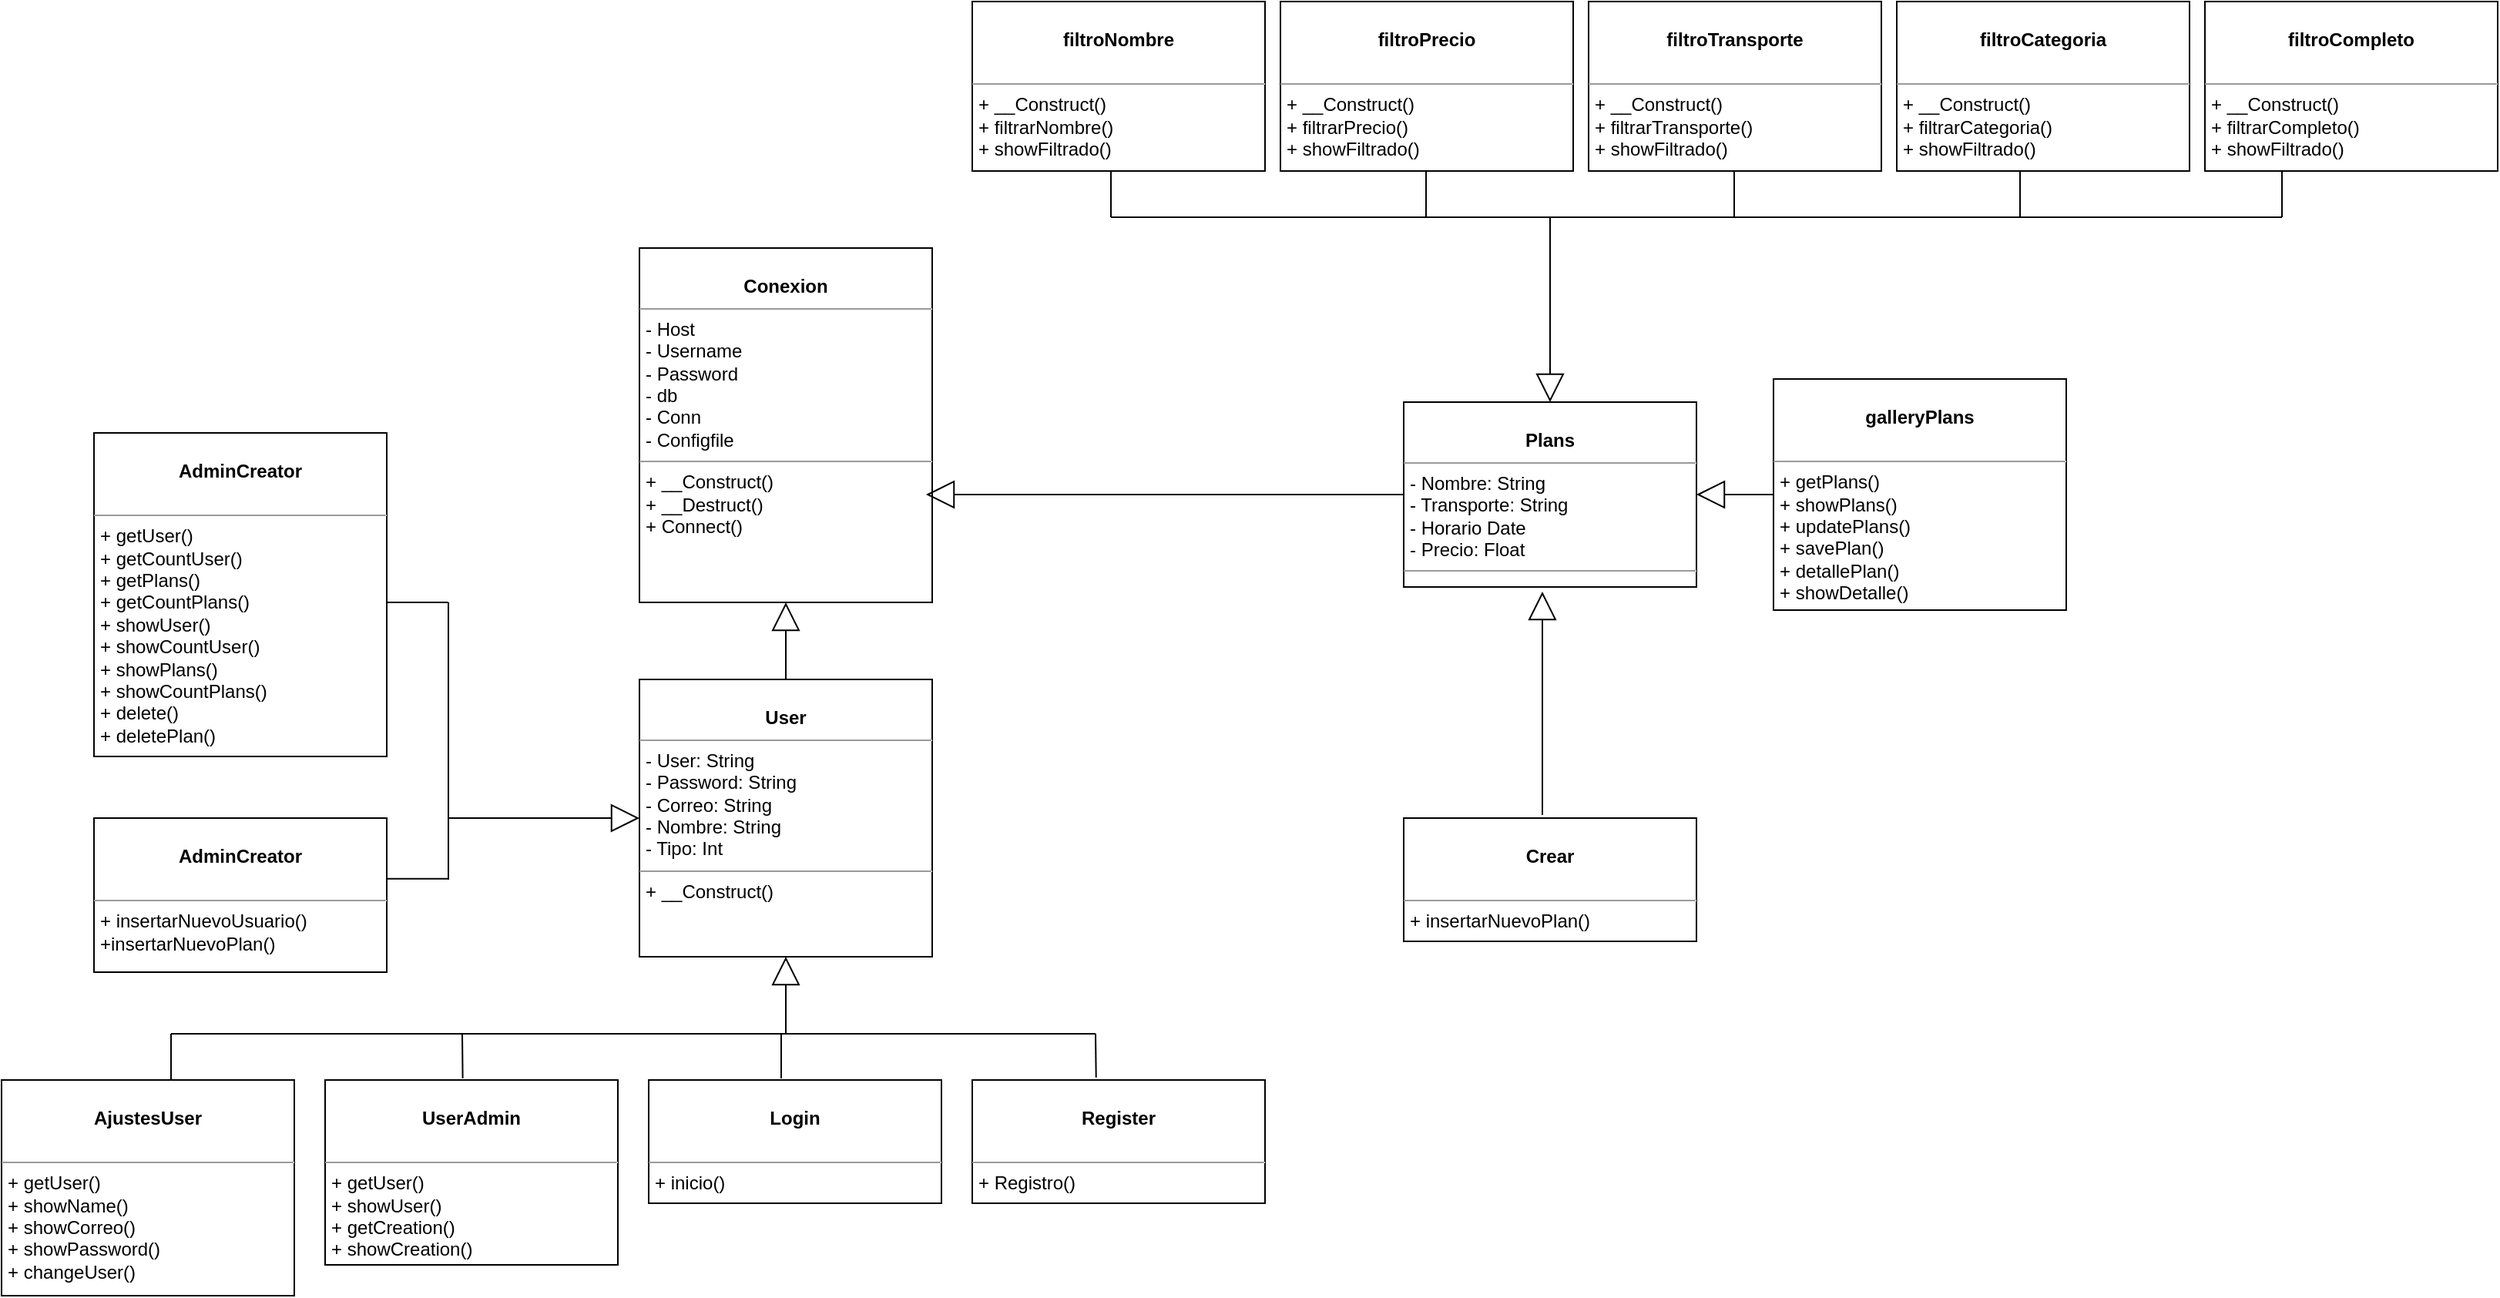 <mxfile version="14.7.0" type="device"><diagram id="3iCQcUYoQrKotWl5Fqi7" name="Page-1"><mxGraphModel dx="2926" dy="1197" grid="1" gridSize="10" guides="1" tooltips="1" connect="1" arrows="1" fold="1" page="1" pageScale="1" pageWidth="583" pageHeight="827" math="0" shadow="0"><root><mxCell id="0"/><mxCell id="1" parent="0"/><mxCell id="4jcvs5i4MNcyBwaAcu1I-1" value="&lt;p style=&quot;margin: 0px ; margin-top: 4px ; text-align: center&quot;&gt;&lt;br&gt;&lt;b&gt;Login&lt;/b&gt;&lt;/p&gt;&lt;p style=&quot;margin: 0px ; margin-left: 4px&quot;&gt;&lt;br&gt;&lt;/p&gt;&lt;hr size=&quot;1&quot;&gt;&lt;p style=&quot;margin: 0px ; margin-left: 4px&quot;&gt;+ inicio()&lt;br&gt;&lt;/p&gt;" style="verticalAlign=top;align=left;overflow=fill;fontSize=12;fontFamily=Helvetica;html=1;" parent="1" vertex="1"><mxGeometry x="230" y="820" width="190" height="80" as="geometry"/></mxCell><mxCell id="4jcvs5i4MNcyBwaAcu1I-2" value="&lt;p style=&quot;margin: 0px ; margin-top: 4px ; text-align: center&quot;&gt;&lt;br&gt;&lt;b&gt;Register&lt;/b&gt;&lt;/p&gt;&lt;p style=&quot;margin: 0px ; margin-left: 4px&quot;&gt;&lt;br&gt;&lt;/p&gt;&lt;hr size=&quot;1&quot;&gt;&lt;p style=&quot;margin: 0px ; margin-left: 4px&quot;&gt;+ Registro()&lt;/p&gt;" style="verticalAlign=top;align=left;overflow=fill;fontSize=12;fontFamily=Helvetica;html=1;" parent="1" vertex="1"><mxGeometry x="440" y="820" width="190" height="80" as="geometry"/></mxCell><mxCell id="4jcvs5i4MNcyBwaAcu1I-3" value="&lt;p style=&quot;margin: 0px ; margin-top: 4px ; text-align: center&quot;&gt;&lt;br&gt;&lt;b&gt;User&lt;/b&gt;&lt;/p&gt;&lt;hr size=&quot;1&quot;&gt;&lt;p style=&quot;margin: 0px ; margin-left: 4px&quot;&gt;- User: String&lt;br&gt;- Password: String&lt;/p&gt;&lt;p style=&quot;margin: 0px ; margin-left: 4px&quot;&gt;- Correo: String&lt;/p&gt;&lt;p style=&quot;margin: 0px ; margin-left: 4px&quot;&gt;- Nombre: String&lt;/p&gt;&lt;p style=&quot;margin: 0px ; margin-left: 4px&quot;&gt;- Tipo: Int&lt;/p&gt;&lt;hr size=&quot;1&quot;&gt;&lt;p style=&quot;margin: 0px ; margin-left: 4px&quot;&gt;+ __Construct()&lt;/p&gt;" style="verticalAlign=top;align=left;overflow=fill;fontSize=12;fontFamily=Helvetica;html=1;" parent="1" vertex="1"><mxGeometry x="224" y="560" width="190" height="180" as="geometry"/></mxCell><mxCell id="4jcvs5i4MNcyBwaAcu1I-4" value="&lt;p style=&quot;margin: 0px ; margin-top: 4px ; text-align: center&quot;&gt;&lt;br&gt;&lt;b&gt;Conexion&lt;/b&gt;&lt;/p&gt;&lt;hr size=&quot;1&quot;&gt;&lt;p style=&quot;margin: 0px ; margin-left: 4px&quot;&gt;- Host&lt;br&gt;- Username&lt;/p&gt;&lt;p style=&quot;margin: 0px ; margin-left: 4px&quot;&gt;- Password&lt;/p&gt;&lt;p style=&quot;margin: 0px ; margin-left: 4px&quot;&gt;- db&lt;/p&gt;&lt;p style=&quot;margin: 0px ; margin-left: 4px&quot;&gt;- Conn&lt;/p&gt;&lt;p style=&quot;margin: 0px ; margin-left: 4px&quot;&gt;- Configfile&lt;/p&gt;&lt;hr size=&quot;1&quot;&gt;&lt;p style=&quot;margin: 0px ; margin-left: 4px&quot;&gt;+ __Construct()&lt;br&gt;+ __Destruct()&lt;/p&gt;&lt;p style=&quot;margin: 0px ; margin-left: 4px&quot;&gt;+ Connect()&lt;/p&gt;&lt;p style=&quot;margin: 0px ; margin-left: 4px&quot;&gt;&lt;br&gt;&lt;/p&gt;" style="verticalAlign=top;align=left;overflow=fill;fontSize=12;fontFamily=Helvetica;html=1;" parent="1" vertex="1"><mxGeometry x="224" y="280" width="190" height="230" as="geometry"/></mxCell><mxCell id="4jcvs5i4MNcyBwaAcu1I-5" value="" style="endArrow=block;endSize=16;endFill=0;html=1;exitX=0.5;exitY=0;exitDx=0;exitDy=0;entryX=0.5;entryY=1;entryDx=0;entryDy=0;" parent="1" source="4jcvs5i4MNcyBwaAcu1I-3" target="4jcvs5i4MNcyBwaAcu1I-4" edge="1"><mxGeometry width="160" relative="1" as="geometry"><mxPoint x="550" y="550.5" as="sourcePoint"/><mxPoint x="490" y="500" as="targetPoint"/></mxGeometry></mxCell><mxCell id="4jcvs5i4MNcyBwaAcu1I-7" value="" style="endArrow=block;endSize=16;endFill=0;html=1;entryX=0.5;entryY=1;entryDx=0;entryDy=0;" parent="1" target="4jcvs5i4MNcyBwaAcu1I-3" edge="1"><mxGeometry x="0.009" y="15" width="160" relative="1" as="geometry"><mxPoint x="319" y="790" as="sourcePoint"/><mxPoint x="264" y="712" as="targetPoint"/><mxPoint as="offset"/></mxGeometry></mxCell><mxCell id="4jcvs5i4MNcyBwaAcu1I-11" value="&lt;p style=&quot;margin: 0px ; margin-top: 4px ; text-align: center&quot;&gt;&lt;br&gt;&lt;b&gt;Plans&lt;/b&gt;&lt;/p&gt;&lt;hr size=&quot;1&quot;&gt;&lt;p style=&quot;margin: 0px ; margin-left: 4px&quot;&gt;- Nombre: String&lt;/p&gt;&lt;p style=&quot;margin: 0px ; margin-left: 4px&quot;&gt;- Transporte: String&lt;br&gt;- Horario Date&lt;/p&gt;&lt;p style=&quot;margin: 0px ; margin-left: 4px&quot;&gt;- Precio: Float&lt;/p&gt;&lt;hr size=&quot;1&quot;&gt;&lt;p style=&quot;margin: 0px ; margin-left: 4px&quot;&gt;&lt;br&gt;&lt;/p&gt;&lt;p style=&quot;margin: 0px ; margin-left: 4px&quot;&gt;&lt;br&gt;&lt;/p&gt;&lt;p style=&quot;margin: 0px ; margin-left: 4px&quot;&gt;&lt;br&gt;&lt;/p&gt;" style="verticalAlign=top;align=left;overflow=fill;fontSize=12;fontFamily=Helvetica;html=1;" parent="1" vertex="1"><mxGeometry x="720" y="380" width="190" height="120" as="geometry"/></mxCell><mxCell id="4jcvs5i4MNcyBwaAcu1I-12" value="" style="endArrow=block;endSize=16;endFill=0;html=1;exitX=0;exitY=0.5;exitDx=0;exitDy=0;" parent="1" source="4jcvs5i4MNcyBwaAcu1I-11" edge="1"><mxGeometry width="160" relative="1" as="geometry"><mxPoint x="329" y="580.5" as="sourcePoint"/><mxPoint x="410" y="440" as="targetPoint"/></mxGeometry></mxCell><mxCell id="4jcvs5i4MNcyBwaAcu1I-13" value="" style="endArrow=block;endSize=16;endFill=0;html=1;" parent="1" edge="1"><mxGeometry width="160" relative="1" as="geometry"><mxPoint x="810" y="648" as="sourcePoint"/><mxPoint x="810" y="503" as="targetPoint"/><Array as="points"/></mxGeometry></mxCell><mxCell id="4jcvs5i4MNcyBwaAcu1I-15" value="&lt;p style=&quot;margin: 0px ; margin-top: 4px ; text-align: center&quot;&gt;&lt;br&gt;&lt;b&gt;UserAdmin&lt;/b&gt;&lt;/p&gt;&lt;p style=&quot;margin: 0px ; margin-left: 4px&quot;&gt;&lt;br&gt;&lt;/p&gt;&lt;hr size=&quot;1&quot;&gt;&lt;p style=&quot;margin: 0px ; margin-left: 4px&quot;&gt;+ getUser()&lt;br&gt;+ showUser()&lt;/p&gt;&lt;p style=&quot;margin: 0px ; margin-left: 4px&quot;&gt;+ getCreation()&lt;br&gt;&lt;/p&gt;&lt;p style=&quot;margin: 0px ; margin-left: 4px&quot;&gt;+ showCreation()&lt;/p&gt;" style="verticalAlign=top;align=left;overflow=fill;fontSize=12;fontFamily=Helvetica;html=1;" parent="1" vertex="1"><mxGeometry x="20" y="820" width="190" height="120" as="geometry"/></mxCell><mxCell id="4jcvs5i4MNcyBwaAcu1I-18" value="" style="endArrow=block;endSize=16;endFill=0;html=1;entryX=1;entryY=0.5;entryDx=0;entryDy=0;exitX=0;exitY=0.5;exitDx=0;exitDy=0;" parent="1" target="4jcvs5i4MNcyBwaAcu1I-11" edge="1"><mxGeometry width="160" relative="1" as="geometry"><mxPoint x="960" y="440" as="sourcePoint"/><mxPoint x="770.09" y="513" as="targetPoint"/></mxGeometry></mxCell><mxCell id="4jcvs5i4MNcyBwaAcu1I-19" value="" style="endArrow=none;html=1;" parent="1" edge="1"><mxGeometry width="50" height="50" relative="1" as="geometry"><mxPoint x="-80" y="790" as="sourcePoint"/><mxPoint x="520" y="790" as="targetPoint"/></mxGeometry></mxCell><mxCell id="4jcvs5i4MNcyBwaAcu1I-20" value="" style="endArrow=none;html=1;exitX=0.47;exitY=-0.009;exitDx=0;exitDy=0;exitPerimeter=0;" parent="1" source="4jcvs5i4MNcyBwaAcu1I-15" edge="1"><mxGeometry width="50" height="50" relative="1" as="geometry"><mxPoint x="560" y="670" as="sourcePoint"/><mxPoint x="109" y="790" as="targetPoint"/></mxGeometry></mxCell><mxCell id="4jcvs5i4MNcyBwaAcu1I-21" value="" style="endArrow=none;html=1;" parent="1" edge="1"><mxGeometry width="50" height="50" relative="1" as="geometry"><mxPoint x="316" y="819" as="sourcePoint"/><mxPoint x="316" y="790" as="targetPoint"/><Array as="points"><mxPoint x="316" y="800"/></Array></mxGeometry></mxCell><mxCell id="4jcvs5i4MNcyBwaAcu1I-22" value="" style="endArrow=none;html=1;exitX=0.423;exitY=-0.021;exitDx=0;exitDy=0;exitPerimeter=0;" parent="1" source="4jcvs5i4MNcyBwaAcu1I-2" edge="1"><mxGeometry width="50" height="50" relative="1" as="geometry"><mxPoint x="335.0" y="830" as="sourcePoint"/><mxPoint x="520" y="790" as="targetPoint"/></mxGeometry></mxCell><mxCell id="y-iv1Cpzt4IbOJT2AAcd-1" value="" style="endArrow=block;endSize=16;endFill=0;html=1;entryX=0.5;entryY=0;entryDx=0;entryDy=0;" edge="1" parent="1" target="4jcvs5i4MNcyBwaAcu1I-11"><mxGeometry width="160" relative="1" as="geometry"><mxPoint x="815" y="260" as="sourcePoint"/><mxPoint x="872.5" y="510.0" as="targetPoint"/></mxGeometry></mxCell><mxCell id="y-iv1Cpzt4IbOJT2AAcd-2" value="" style="endArrow=block;endSize=16;endFill=0;html=1;entryX=0;entryY=0.5;entryDx=0;entryDy=0;" edge="1" parent="1" target="4jcvs5i4MNcyBwaAcu1I-3"><mxGeometry width="160" relative="1" as="geometry"><mxPoint x="100" y="650" as="sourcePoint"/><mxPoint x="825" y="390" as="targetPoint"/></mxGeometry></mxCell><mxCell id="y-iv1Cpzt4IbOJT2AAcd-3" value="&lt;p style=&quot;margin: 0px ; margin-top: 4px ; text-align: center&quot;&gt;&lt;br&gt;&lt;b&gt;AjustesUser&lt;/b&gt;&lt;/p&gt;&lt;p style=&quot;margin: 0px ; margin-left: 4px&quot;&gt;&lt;br&gt;&lt;/p&gt;&lt;hr size=&quot;1&quot;&gt;&lt;p style=&quot;margin: 0px ; margin-left: 4px&quot;&gt;+ getUser()&lt;br&gt;&lt;/p&gt;&lt;p style=&quot;margin: 0px ; margin-left: 4px&quot;&gt;+ showName()&lt;/p&gt;&lt;p style=&quot;margin: 0px ; margin-left: 4px&quot;&gt;+ showCorreo()&lt;/p&gt;&lt;p style=&quot;margin: 0px ; margin-left: 4px&quot;&gt;+ showPassword()&lt;/p&gt;&lt;p style=&quot;margin: 0px ; margin-left: 4px&quot;&gt;+ changeUser()&lt;/p&gt;" style="verticalAlign=top;align=left;overflow=fill;fontSize=12;fontFamily=Helvetica;html=1;" vertex="1" parent="1"><mxGeometry x="-190" y="820" width="190" height="140" as="geometry"/></mxCell><mxCell id="y-iv1Cpzt4IbOJT2AAcd-4" value="" style="endArrow=none;html=1;" edge="1" parent="1"><mxGeometry width="50" height="50" relative="1" as="geometry"><mxPoint x="-80" y="820" as="sourcePoint"/><mxPoint x="-80" y="790" as="targetPoint"/></mxGeometry></mxCell><mxCell id="y-iv1Cpzt4IbOJT2AAcd-5" value="" style="endArrow=none;html=1;" edge="1" parent="1"><mxGeometry width="50" height="50" relative="1" as="geometry"><mxPoint x="100" y="690" as="sourcePoint"/><mxPoint x="100" y="510" as="targetPoint"/><Array as="points"><mxPoint x="100" y="610"/></Array></mxGeometry></mxCell><mxCell id="y-iv1Cpzt4IbOJT2AAcd-6" value="" style="endArrow=none;html=1;" edge="1" parent="1"><mxGeometry width="50" height="50" relative="1" as="geometry"><mxPoint x="100" y="689.41" as="sourcePoint"/><mxPoint x="60" y="689.41" as="targetPoint"/></mxGeometry></mxCell><mxCell id="y-iv1Cpzt4IbOJT2AAcd-7" value="&lt;p style=&quot;margin: 0px ; margin-top: 4px ; text-align: center&quot;&gt;&lt;br&gt;&lt;b&gt;AdminCreator&lt;/b&gt;&lt;/p&gt;&lt;p style=&quot;margin: 0px ; margin-left: 4px&quot;&gt;&lt;br&gt;&lt;/p&gt;&lt;hr size=&quot;1&quot;&gt;&lt;p style=&quot;margin: 0px ; margin-left: 4px&quot;&gt;+ insertarNuevoUsuario()&lt;/p&gt;&lt;p style=&quot;margin: 0px ; margin-left: 4px&quot;&gt;+insertarNuevoPlan()&lt;/p&gt;" style="verticalAlign=top;align=left;overflow=fill;fontSize=12;fontFamily=Helvetica;html=1;" vertex="1" parent="1"><mxGeometry x="-130" y="650" width="190" height="100" as="geometry"/></mxCell><mxCell id="y-iv1Cpzt4IbOJT2AAcd-8" value="&lt;p style=&quot;margin: 0px ; margin-top: 4px ; text-align: center&quot;&gt;&lt;br&gt;&lt;b&gt;AdminCreator&lt;/b&gt;&lt;/p&gt;&lt;p style=&quot;margin: 0px ; margin-left: 4px&quot;&gt;&lt;br&gt;&lt;/p&gt;&lt;hr size=&quot;1&quot;&gt;&lt;p style=&quot;margin: 0px ; margin-left: 4px&quot;&gt;+ getUser()&lt;/p&gt;&lt;p style=&quot;margin: 0px ; margin-left: 4px&quot;&gt;+ getCountUser()&lt;/p&gt;&lt;p style=&quot;margin: 0px ; margin-left: 4px&quot;&gt;+ getPlans()&lt;/p&gt;&lt;p style=&quot;margin: 0px ; margin-left: 4px&quot;&gt;+ getCountPlans()&lt;/p&gt;&lt;p style=&quot;margin: 0px ; margin-left: 4px&quot;&gt;+ showUser()&lt;/p&gt;&lt;p style=&quot;margin: 0px ; margin-left: 4px&quot;&gt;+ showCountUser()&lt;/p&gt;&lt;p style=&quot;margin: 0px ; margin-left: 4px&quot;&gt;+ showPlans()&lt;/p&gt;&lt;p style=&quot;margin: 0px ; margin-left: 4px&quot;&gt;+ showCountPlans()&lt;/p&gt;&lt;p style=&quot;margin: 0px ; margin-left: 4px&quot;&gt;+ delete()&lt;/p&gt;&lt;p style=&quot;margin: 0px ; margin-left: 4px&quot;&gt;+ deletePlan()&lt;/p&gt;&lt;p style=&quot;margin: 0px ; margin-left: 4px&quot;&gt;&lt;br&gt;&lt;/p&gt;" style="verticalAlign=top;align=left;overflow=fill;fontSize=12;fontFamily=Helvetica;html=1;" vertex="1" parent="1"><mxGeometry x="-130" y="400" width="190" height="210" as="geometry"/></mxCell><mxCell id="y-iv1Cpzt4IbOJT2AAcd-9" value="" style="endArrow=none;html=1;" edge="1" parent="1"><mxGeometry width="50" height="50" relative="1" as="geometry"><mxPoint x="100" y="510.0" as="sourcePoint"/><mxPoint x="60" y="510.0" as="targetPoint"/></mxGeometry></mxCell><mxCell id="y-iv1Cpzt4IbOJT2AAcd-10" value="" style="endArrow=none;html=1;" edge="1" parent="1"><mxGeometry width="50" height="50" relative="1" as="geometry"><mxPoint x="530" y="260" as="sourcePoint"/><mxPoint x="1290" y="260" as="targetPoint"/><Array as="points"/></mxGeometry></mxCell><mxCell id="y-iv1Cpzt4IbOJT2AAcd-12" value="" style="endArrow=none;html=1;" edge="1" parent="1"><mxGeometry width="50" height="50" relative="1" as="geometry"><mxPoint x="530" y="260" as="sourcePoint"/><mxPoint x="530" y="230" as="targetPoint"/><Array as="points"><mxPoint x="530" y="240"/></Array></mxGeometry></mxCell><mxCell id="y-iv1Cpzt4IbOJT2AAcd-14" value="&lt;p style=&quot;margin: 0px ; margin-top: 4px ; text-align: center&quot;&gt;&lt;br&gt;&lt;b&gt;filtroNombre&lt;/b&gt;&lt;/p&gt;&lt;p style=&quot;margin: 0px ; margin-left: 4px&quot;&gt;&lt;br&gt;&lt;/p&gt;&lt;hr size=&quot;1&quot;&gt;&lt;p style=&quot;margin: 0px ; margin-left: 4px&quot;&gt;+ __Construct()&lt;br&gt;&lt;/p&gt;&lt;p style=&quot;margin: 0px ; margin-left: 4px&quot;&gt;+ filtrarNombre()&lt;/p&gt;&lt;p style=&quot;margin: 0px ; margin-left: 4px&quot;&gt;+ showFiltrado()&lt;/p&gt;" style="verticalAlign=top;align=left;overflow=fill;fontSize=12;fontFamily=Helvetica;html=1;" vertex="1" parent="1"><mxGeometry x="440" y="120" width="190" height="110" as="geometry"/></mxCell><mxCell id="y-iv1Cpzt4IbOJT2AAcd-16" value="&lt;p style=&quot;margin: 0px ; margin-top: 4px ; text-align: center&quot;&gt;&lt;br&gt;&lt;b&gt;filtroPrecio&lt;/b&gt;&lt;/p&gt;&lt;p style=&quot;margin: 0px ; margin-left: 4px&quot;&gt;&lt;br&gt;&lt;/p&gt;&lt;hr size=&quot;1&quot;&gt;&lt;p style=&quot;margin: 0px ; margin-left: 4px&quot;&gt;+ __Construct()&lt;br&gt;&lt;/p&gt;&lt;p style=&quot;margin: 0px ; margin-left: 4px&quot;&gt;+ filtrarPrecio()&lt;/p&gt;&lt;p style=&quot;margin: 0px ; margin-left: 4px&quot;&gt;+ showFiltrado()&lt;/p&gt;" style="verticalAlign=top;align=left;overflow=fill;fontSize=12;fontFamily=Helvetica;html=1;" vertex="1" parent="1"><mxGeometry x="640" y="120" width="190" height="110" as="geometry"/></mxCell><mxCell id="y-iv1Cpzt4IbOJT2AAcd-17" value="" style="endArrow=none;html=1;" edge="1" parent="1"><mxGeometry width="50" height="50" relative="1" as="geometry"><mxPoint x="734.5" y="260" as="sourcePoint"/><mxPoint x="734.5" y="230" as="targetPoint"/><Array as="points"><mxPoint x="734.5" y="240"/></Array></mxGeometry></mxCell><mxCell id="y-iv1Cpzt4IbOJT2AAcd-18" value="&lt;p style=&quot;margin: 0px ; margin-top: 4px ; text-align: center&quot;&gt;&lt;br&gt;&lt;b&gt;filtroTransporte&lt;/b&gt;&lt;/p&gt;&lt;p style=&quot;margin: 0px ; margin-left: 4px&quot;&gt;&lt;br&gt;&lt;/p&gt;&lt;hr size=&quot;1&quot;&gt;&lt;p style=&quot;margin: 0px ; margin-left: 4px&quot;&gt;+ __Construct()&lt;br&gt;&lt;/p&gt;&lt;p style=&quot;margin: 0px ; margin-left: 4px&quot;&gt;+ filtrarTransporte()&lt;/p&gt;&lt;p style=&quot;margin: 0px ; margin-left: 4px&quot;&gt;+ showFiltrado()&lt;/p&gt;" style="verticalAlign=top;align=left;overflow=fill;fontSize=12;fontFamily=Helvetica;html=1;" vertex="1" parent="1"><mxGeometry x="840" y="120" width="190" height="110" as="geometry"/></mxCell><mxCell id="y-iv1Cpzt4IbOJT2AAcd-19" value="" style="endArrow=none;html=1;" edge="1" parent="1"><mxGeometry width="50" height="50" relative="1" as="geometry"><mxPoint x="934.5" y="260" as="sourcePoint"/><mxPoint x="934.5" y="230" as="targetPoint"/><Array as="points"><mxPoint x="934.5" y="240"/></Array></mxGeometry></mxCell><mxCell id="y-iv1Cpzt4IbOJT2AAcd-20" value="&lt;p style=&quot;margin: 0px ; margin-top: 4px ; text-align: center&quot;&gt;&lt;br&gt;&lt;b&gt;filtroCategoria&lt;/b&gt;&lt;/p&gt;&lt;p style=&quot;margin: 0px ; margin-left: 4px&quot;&gt;&lt;br&gt;&lt;/p&gt;&lt;hr size=&quot;1&quot;&gt;&lt;p style=&quot;margin: 0px ; margin-left: 4px&quot;&gt;+ __Construct()&lt;br&gt;&lt;/p&gt;&lt;p style=&quot;margin: 0px ; margin-left: 4px&quot;&gt;+ filtrarCategoria()&lt;/p&gt;&lt;p style=&quot;margin: 0px ; margin-left: 4px&quot;&gt;+ showFiltrado()&lt;/p&gt;" style="verticalAlign=top;align=left;overflow=fill;fontSize=12;fontFamily=Helvetica;html=1;" vertex="1" parent="1"><mxGeometry x="1040" y="120" width="190" height="110" as="geometry"/></mxCell><mxCell id="y-iv1Cpzt4IbOJT2AAcd-21" value="" style="endArrow=none;html=1;" edge="1" parent="1"><mxGeometry width="50" height="50" relative="1" as="geometry"><mxPoint x="1120" y="260" as="sourcePoint"/><mxPoint x="1120" y="230" as="targetPoint"/><Array as="points"><mxPoint x="1120" y="240"/></Array></mxGeometry></mxCell><mxCell id="y-iv1Cpzt4IbOJT2AAcd-22" value="&lt;p style=&quot;margin: 0px ; margin-top: 4px ; text-align: center&quot;&gt;&lt;br&gt;&lt;b&gt;filtroCompleto&lt;/b&gt;&lt;/p&gt;&lt;p style=&quot;margin: 0px ; margin-left: 4px&quot;&gt;&lt;br&gt;&lt;/p&gt;&lt;hr size=&quot;1&quot;&gt;&lt;p style=&quot;margin: 0px ; margin-left: 4px&quot;&gt;+ __Construct()&lt;br&gt;&lt;/p&gt;&lt;p style=&quot;margin: 0px ; margin-left: 4px&quot;&gt;+ filtrarCompleto()&lt;/p&gt;&lt;p style=&quot;margin: 0px ; margin-left: 4px&quot;&gt;+ showFiltrado()&lt;/p&gt;" style="verticalAlign=top;align=left;overflow=fill;fontSize=12;fontFamily=Helvetica;html=1;" vertex="1" parent="1"><mxGeometry x="1240" y="120" width="190" height="110" as="geometry"/></mxCell><mxCell id="y-iv1Cpzt4IbOJT2AAcd-23" value="" style="endArrow=none;html=1;" edge="1" parent="1"><mxGeometry width="50" height="50" relative="1" as="geometry"><mxPoint x="1290" y="260" as="sourcePoint"/><mxPoint x="1290" y="230" as="targetPoint"/><Array as="points"><mxPoint x="1290" y="240"/></Array></mxGeometry></mxCell><mxCell id="y-iv1Cpzt4IbOJT2AAcd-24" value="&lt;p style=&quot;margin: 0px ; margin-top: 4px ; text-align: center&quot;&gt;&lt;br&gt;&lt;b&gt;galleryPlans&lt;/b&gt;&lt;/p&gt;&lt;p style=&quot;margin: 0px ; margin-left: 4px&quot;&gt;&lt;br&gt;&lt;/p&gt;&lt;hr size=&quot;1&quot;&gt;&lt;p style=&quot;margin: 0px 0px 0px 4px&quot;&gt;+ getPlans()&lt;br&gt;+ showPlans()&amp;nbsp;&lt;/p&gt;&lt;p style=&quot;margin: 0px 0px 0px 4px&quot;&gt;+ updatePlans()&lt;/p&gt;&lt;p style=&quot;margin: 0px 0px 0px 4px&quot;&gt;+ savePlan()&lt;/p&gt;&lt;p style=&quot;margin: 0px 0px 0px 4px&quot;&gt;+ detallePlan()&lt;/p&gt;&lt;p style=&quot;margin: 0px 0px 0px 4px&quot;&gt;+ showDetalle()&lt;/p&gt;" style="verticalAlign=top;align=left;overflow=fill;fontSize=12;fontFamily=Helvetica;html=1;" vertex="1" parent="1"><mxGeometry x="960" y="365" width="190" height="150" as="geometry"/></mxCell><mxCell id="y-iv1Cpzt4IbOJT2AAcd-25" value="&lt;p style=&quot;margin: 0px ; margin-top: 4px ; text-align: center&quot;&gt;&lt;br&gt;&lt;b&gt;Crear&lt;/b&gt;&lt;/p&gt;&lt;p style=&quot;margin: 0px ; margin-left: 4px&quot;&gt;&lt;br&gt;&lt;/p&gt;&lt;hr size=&quot;1&quot;&gt;&lt;p style=&quot;margin: 0px 0px 0px 4px&quot;&gt;+ insertarNuevoPlan()&lt;br&gt;&lt;/p&gt;" style="verticalAlign=top;align=left;overflow=fill;fontSize=12;fontFamily=Helvetica;html=1;" vertex="1" parent="1"><mxGeometry x="720" y="650" width="190" height="80" as="geometry"/></mxCell></root></mxGraphModel></diagram></mxfile>